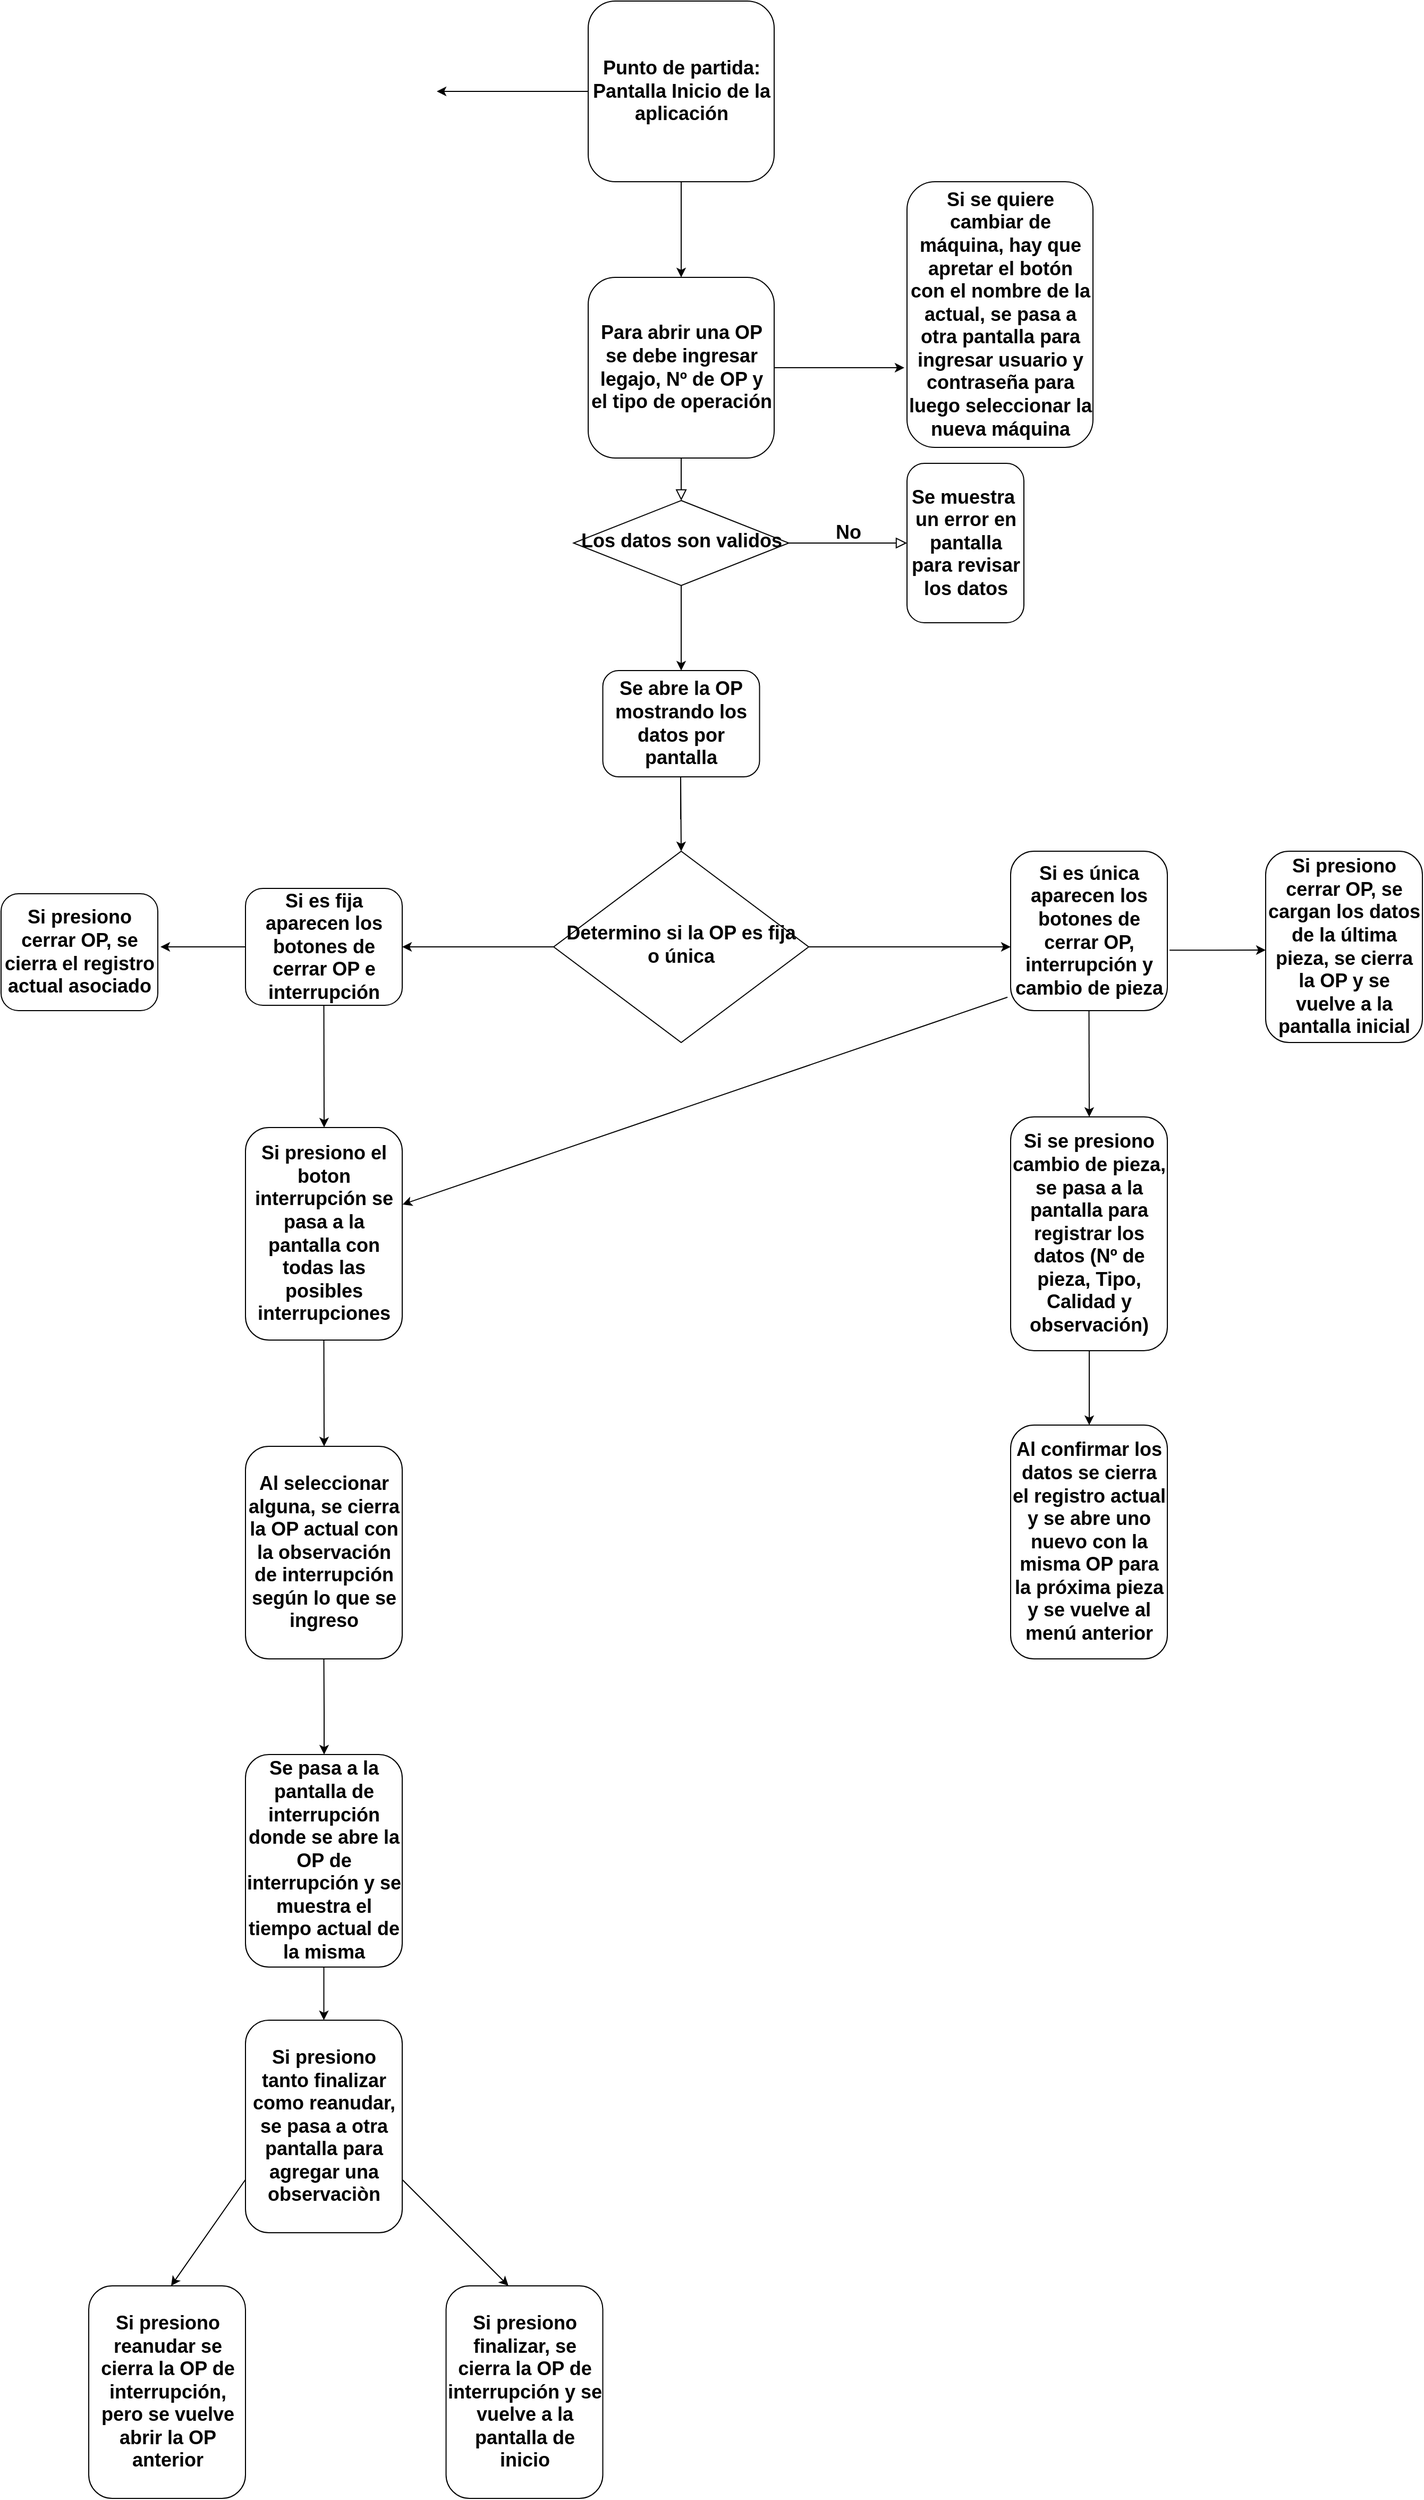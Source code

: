 <mxfile version="15.7.3" type="github">
  <diagram id="C5RBs43oDa-KdzZeNtuy" name="Page-1">
    <mxGraphModel dx="1021" dy="1736" grid="1" gridSize="10" guides="1" tooltips="1" connect="1" arrows="1" fold="1" page="1" pageScale="1" pageWidth="827" pageHeight="1169" math="0" shadow="0">
      <root>
        <mxCell id="WIyWlLk6GJQsqaUBKTNV-0" />
        <mxCell id="WIyWlLk6GJQsqaUBKTNV-1" parent="WIyWlLk6GJQsqaUBKTNV-0" />
        <mxCell id="WIyWlLk6GJQsqaUBKTNV-2" value="" style="rounded=0;html=1;jettySize=auto;orthogonalLoop=1;fontSize=11;endArrow=block;endFill=0;endSize=8;strokeWidth=1;shadow=0;labelBackgroundColor=none;edgeStyle=orthogonalEdgeStyle;" parent="WIyWlLk6GJQsqaUBKTNV-1" source="WIyWlLk6GJQsqaUBKTNV-3" target="WIyWlLk6GJQsqaUBKTNV-6" edge="1">
          <mxGeometry relative="1" as="geometry" />
        </mxCell>
        <mxCell id="WIyWlLk6GJQsqaUBKTNV-3" value="Para abrir una OP&lt;br style=&quot;font-size: 18px&quot;&gt;se debe ingresar legajo, Nº de OP y el tipo de operación" style="rounded=1;whiteSpace=wrap;html=1;fontSize=18;glass=0;strokeWidth=1;shadow=0;fontStyle=1" parent="WIyWlLk6GJQsqaUBKTNV-1" vertex="1">
          <mxGeometry x="612.5" y="-530" width="175" height="170" as="geometry" />
        </mxCell>
        <mxCell id="WIyWlLk6GJQsqaUBKTNV-5" value="No" style="edgeStyle=orthogonalEdgeStyle;rounded=0;html=1;jettySize=auto;orthogonalLoop=1;fontSize=18;endArrow=block;endFill=0;endSize=8;strokeWidth=1;shadow=0;labelBackgroundColor=none;fontStyle=1" parent="WIyWlLk6GJQsqaUBKTNV-1" source="WIyWlLk6GJQsqaUBKTNV-6" target="WIyWlLk6GJQsqaUBKTNV-7" edge="1">
          <mxGeometry y="10" relative="1" as="geometry">
            <mxPoint as="offset" />
          </mxGeometry>
        </mxCell>
        <mxCell id="JvSJvUOATyo0fjj9ybYs-0" style="edgeStyle=orthogonalEdgeStyle;rounded=0;orthogonalLoop=1;jettySize=auto;html=1;exitX=0.5;exitY=1;exitDx=0;exitDy=0;entryX=0.5;entryY=0;entryDx=0;entryDy=0;" parent="WIyWlLk6GJQsqaUBKTNV-1" source="WIyWlLk6GJQsqaUBKTNV-6" target="JvSJvUOATyo0fjj9ybYs-1" edge="1">
          <mxGeometry relative="1" as="geometry">
            <mxPoint x="782.5" y="-210" as="targetPoint" />
            <Array as="points" />
          </mxGeometry>
        </mxCell>
        <mxCell id="WIyWlLk6GJQsqaUBKTNV-6" value="Los datos son validos" style="rhombus;whiteSpace=wrap;html=1;shadow=0;fontFamily=Helvetica;fontSize=18;align=center;strokeWidth=1;spacing=6;spacingTop=-4;fontStyle=1" parent="WIyWlLk6GJQsqaUBKTNV-1" vertex="1">
          <mxGeometry x="598.75" y="-320" width="202.5" height="80" as="geometry" />
        </mxCell>
        <mxCell id="WIyWlLk6GJQsqaUBKTNV-7" value="Se muestra&amp;nbsp; un error en pantalla para revisar los datos" style="rounded=1;whiteSpace=wrap;html=1;fontSize=18;glass=0;strokeWidth=1;shadow=0;fontStyle=1" parent="WIyWlLk6GJQsqaUBKTNV-1" vertex="1">
          <mxGeometry x="912.5" y="-355" width="110" height="150" as="geometry" />
        </mxCell>
        <mxCell id="JvSJvUOATyo0fjj9ybYs-1" value="Se abre la OP mostrando los datos por pantalla" style="rounded=1;whiteSpace=wrap;html=1;fontSize=18;glass=0;strokeWidth=1;shadow=0;fontStyle=1" parent="WIyWlLk6GJQsqaUBKTNV-1" vertex="1">
          <mxGeometry x="626.25" y="-160" width="147.5" height="100" as="geometry" />
        </mxCell>
        <mxCell id="JvSJvUOATyo0fjj9ybYs-3" style="edgeStyle=orthogonalEdgeStyle;rounded=0;orthogonalLoop=1;jettySize=auto;html=1;exitX=0.5;exitY=1;exitDx=0;exitDy=0;" parent="WIyWlLk6GJQsqaUBKTNV-1" edge="1">
          <mxGeometry relative="1" as="geometry">
            <mxPoint x="700" y="10" as="targetPoint" />
            <mxPoint x="699.5" y="-20" as="sourcePoint" />
            <Array as="points">
              <mxPoint x="699.5" y="-60" />
              <mxPoint x="699.5" y="-60" />
            </Array>
          </mxGeometry>
        </mxCell>
        <mxCell id="JvSJvUOATyo0fjj9ybYs-4" value="Determino si la OP es fija o única" style="rhombus;whiteSpace=wrap;html=1;shadow=0;fontFamily=Helvetica;fontSize=18;align=center;strokeWidth=1;spacing=6;spacingTop=-4;fontStyle=1" parent="WIyWlLk6GJQsqaUBKTNV-1" vertex="1">
          <mxGeometry x="580" y="10" width="240" height="180" as="geometry" />
        </mxCell>
        <mxCell id="JvSJvUOATyo0fjj9ybYs-9" value="Si es única aparecen los botones de cerrar OP, interrupción y cambio de pieza" style="rounded=1;whiteSpace=wrap;html=1;fontSize=18;glass=0;strokeWidth=1;shadow=0;fontStyle=1" parent="WIyWlLk6GJQsqaUBKTNV-1" vertex="1">
          <mxGeometry x="1010.0" y="10" width="147.5" height="150" as="geometry" />
        </mxCell>
        <mxCell id="JvSJvUOATyo0fjj9ybYs-11" value="Si es fija aparecen los botones de cerrar OP e interrupción" style="rounded=1;whiteSpace=wrap;html=1;fontSize=18;glass=0;strokeWidth=1;shadow=0;fontStyle=1" parent="WIyWlLk6GJQsqaUBKTNV-1" vertex="1">
          <mxGeometry x="290" y="45" width="147.5" height="110" as="geometry" />
        </mxCell>
        <mxCell id="JvSJvUOATyo0fjj9ybYs-16" value="" style="endArrow=classic;html=1;rounded=0;fontSize=18;exitX=1;exitY=0.5;exitDx=0;exitDy=0;entryX=0;entryY=0.6;entryDx=0;entryDy=0;entryPerimeter=0;" parent="WIyWlLk6GJQsqaUBKTNV-1" source="JvSJvUOATyo0fjj9ybYs-4" target="JvSJvUOATyo0fjj9ybYs-9" edge="1">
          <mxGeometry width="50" height="50" relative="1" as="geometry">
            <mxPoint x="860" y="150" as="sourcePoint" />
            <mxPoint x="930" y="140" as="targetPoint" />
          </mxGeometry>
        </mxCell>
        <mxCell id="JvSJvUOATyo0fjj9ybYs-17" value="" style="endArrow=classic;html=1;rounded=0;fontSize=18;entryX=1;entryY=0.5;entryDx=0;entryDy=0;" parent="WIyWlLk6GJQsqaUBKTNV-1" source="JvSJvUOATyo0fjj9ybYs-4" target="JvSJvUOATyo0fjj9ybYs-11" edge="1">
          <mxGeometry width="50" height="50" relative="1" as="geometry">
            <mxPoint x="490" y="160" as="sourcePoint" />
            <mxPoint x="540" y="110" as="targetPoint" />
          </mxGeometry>
        </mxCell>
        <mxCell id="JvSJvUOATyo0fjj9ybYs-18" value="" style="endArrow=classic;html=1;rounded=0;fontSize=18;exitX=0.5;exitY=1;exitDx=0;exitDy=0;" parent="WIyWlLk6GJQsqaUBKTNV-1" source="JvSJvUOATyo0fjj9ybYs-11" edge="1">
          <mxGeometry width="50" height="50" relative="1" as="geometry">
            <mxPoint x="580" y="280" as="sourcePoint" />
            <mxPoint x="364" y="270" as="targetPoint" />
          </mxGeometry>
        </mxCell>
        <mxCell id="JvSJvUOATyo0fjj9ybYs-19" value="Si presiono el boton interrupción se pasa a la pantalla con todas las posibles interrupciones" style="rounded=1;whiteSpace=wrap;html=1;fontSize=18;glass=0;strokeWidth=1;shadow=0;fontStyle=1" parent="WIyWlLk6GJQsqaUBKTNV-1" vertex="1">
          <mxGeometry x="290" y="270" width="147.5" height="200" as="geometry" />
        </mxCell>
        <mxCell id="JvSJvUOATyo0fjj9ybYs-20" value="" style="endArrow=classic;html=1;rounded=0;fontSize=18;exitX=0.5;exitY=1;exitDx=0;exitDy=0;" parent="WIyWlLk6GJQsqaUBKTNV-1" source="JvSJvUOATyo0fjj9ybYs-19" edge="1">
          <mxGeometry width="50" height="50" relative="1" as="geometry">
            <mxPoint x="460" y="410" as="sourcePoint" />
            <mxPoint x="364" y="570" as="targetPoint" />
            <Array as="points" />
          </mxGeometry>
        </mxCell>
        <mxCell id="JvSJvUOATyo0fjj9ybYs-21" value="Al seleccionar alguna, se cierra la OP actual con la observación de interrupción según lo que se ingreso" style="rounded=1;whiteSpace=wrap;html=1;fontSize=18;glass=0;strokeWidth=1;shadow=0;fontStyle=1" parent="WIyWlLk6GJQsqaUBKTNV-1" vertex="1">
          <mxGeometry x="290" y="570" width="147.5" height="200" as="geometry" />
        </mxCell>
        <mxCell id="JvSJvUOATyo0fjj9ybYs-22" value="" style="endArrow=classic;html=1;rounded=0;fontSize=18;exitX=0.5;exitY=1;exitDx=0;exitDy=0;" parent="WIyWlLk6GJQsqaUBKTNV-1" source="JvSJvUOATyo0fjj9ybYs-21" edge="1">
          <mxGeometry width="50" height="50" relative="1" as="geometry">
            <mxPoint x="460" y="750" as="sourcePoint" />
            <mxPoint x="364" y="860" as="targetPoint" />
            <Array as="points">
              <mxPoint x="364" y="820" />
            </Array>
          </mxGeometry>
        </mxCell>
        <mxCell id="JvSJvUOATyo0fjj9ybYs-23" value="Se pasa a la pantalla de interrupción donde se abre la OP de interrupción y se muestra el tiempo actual de la misma" style="rounded=1;whiteSpace=wrap;html=1;fontSize=18;glass=0;strokeWidth=1;shadow=0;fontStyle=1" parent="WIyWlLk6GJQsqaUBKTNV-1" vertex="1">
          <mxGeometry x="290" y="860" width="147.5" height="200" as="geometry" />
        </mxCell>
        <mxCell id="JvSJvUOATyo0fjj9ybYs-25" value="" style="endArrow=classic;html=1;rounded=0;fontSize=18;" parent="WIyWlLk6GJQsqaUBKTNV-1" edge="1">
          <mxGeometry width="50" height="50" relative="1" as="geometry">
            <mxPoint x="437.5" y="1260" as="sourcePoint" />
            <mxPoint x="537.5" y="1360" as="targetPoint" />
            <Array as="points">
              <mxPoint x="507.5" y="1330" />
            </Array>
          </mxGeometry>
        </mxCell>
        <mxCell id="JvSJvUOATyo0fjj9ybYs-26" value="" style="endArrow=classic;html=1;rounded=0;fontSize=18;" parent="WIyWlLk6GJQsqaUBKTNV-1" edge="1">
          <mxGeometry width="50" height="50" relative="1" as="geometry">
            <mxPoint x="290" y="1260" as="sourcePoint" />
            <mxPoint x="220" y="1360" as="targetPoint" />
            <Array as="points" />
          </mxGeometry>
        </mxCell>
        <mxCell id="JvSJvUOATyo0fjj9ybYs-27" value="Si presiono finalizar, se cierra la OP de interrupción y se vuelve a la pantalla de inicio" style="rounded=1;whiteSpace=wrap;html=1;fontSize=18;glass=0;strokeWidth=1;shadow=0;fontStyle=1" parent="WIyWlLk6GJQsqaUBKTNV-1" vertex="1">
          <mxGeometry x="478.75" y="1360" width="147.5" height="200" as="geometry" />
        </mxCell>
        <mxCell id="JvSJvUOATyo0fjj9ybYs-28" value="Si presiono reanudar se cierra la OP de interrupción, pero se vuelve abrir la OP anterior" style="rounded=1;whiteSpace=wrap;html=1;fontSize=18;glass=0;strokeWidth=1;shadow=0;fontStyle=1" parent="WIyWlLk6GJQsqaUBKTNV-1" vertex="1">
          <mxGeometry x="142.5" y="1360" width="147.5" height="200" as="geometry" />
        </mxCell>
        <mxCell id="JvSJvUOATyo0fjj9ybYs-29" value="Si presiono tanto finalizar como reanudar, se pasa a otra pantalla para agregar una observaciòn" style="rounded=1;whiteSpace=wrap;html=1;fontSize=18;glass=0;strokeWidth=1;shadow=0;fontStyle=1" parent="WIyWlLk6GJQsqaUBKTNV-1" vertex="1">
          <mxGeometry x="290" y="1110" width="147.5" height="200" as="geometry" />
        </mxCell>
        <mxCell id="JvSJvUOATyo0fjj9ybYs-30" value="" style="endArrow=classic;html=1;rounded=0;fontSize=18;exitX=0.5;exitY=1;exitDx=0;exitDy=0;entryX=0.5;entryY=0;entryDx=0;entryDy=0;" parent="WIyWlLk6GJQsqaUBKTNV-1" source="JvSJvUOATyo0fjj9ybYs-23" target="JvSJvUOATyo0fjj9ybYs-29" edge="1">
          <mxGeometry width="50" height="50" relative="1" as="geometry">
            <mxPoint x="520" y="1110" as="sourcePoint" />
            <mxPoint x="620" y="1210" as="targetPoint" />
            <Array as="points" />
          </mxGeometry>
        </mxCell>
        <mxCell id="JvSJvUOATyo0fjj9ybYs-31" value="" style="endArrow=classic;html=1;rounded=0;fontSize=18;entryX=1.002;entryY=0.362;entryDx=0;entryDy=0;entryPerimeter=0;exitX=-0.02;exitY=0.916;exitDx=0;exitDy=0;exitPerimeter=0;" parent="WIyWlLk6GJQsqaUBKTNV-1" source="JvSJvUOATyo0fjj9ybYs-9" target="JvSJvUOATyo0fjj9ybYs-19" edge="1">
          <mxGeometry width="50" height="50" relative="1" as="geometry">
            <mxPoint x="740" y="320" as="sourcePoint" />
            <mxPoint x="790" y="270" as="targetPoint" />
          </mxGeometry>
        </mxCell>
        <mxCell id="JvSJvUOATyo0fjj9ybYs-32" value="" style="endArrow=classic;html=1;rounded=0;fontSize=18;exitX=0;exitY=0.5;exitDx=0;exitDy=0;" parent="WIyWlLk6GJQsqaUBKTNV-1" source="JvSJvUOATyo0fjj9ybYs-11" edge="1">
          <mxGeometry width="50" height="50" relative="1" as="geometry">
            <mxPoint x="180" y="110" as="sourcePoint" />
            <mxPoint x="210" y="100" as="targetPoint" />
          </mxGeometry>
        </mxCell>
        <mxCell id="JvSJvUOATyo0fjj9ybYs-33" value="Si presiono cerrar OP, se cierra el registro actual asociado" style="rounded=1;whiteSpace=wrap;html=1;fontSize=18;glass=0;strokeWidth=1;shadow=0;fontStyle=1" parent="WIyWlLk6GJQsqaUBKTNV-1" vertex="1">
          <mxGeometry x="60" y="50" width="147.5" height="110" as="geometry" />
        </mxCell>
        <mxCell id="JvSJvUOATyo0fjj9ybYs-35" value="" style="endArrow=classic;html=1;rounded=0;fontSize=18;exitX=0.5;exitY=1;exitDx=0;exitDy=0;" parent="WIyWlLk6GJQsqaUBKTNV-1" source="JvSJvUOATyo0fjj9ybYs-9" edge="1">
          <mxGeometry width="50" height="50" relative="1" as="geometry">
            <mxPoint x="1180" y="290" as="sourcePoint" />
            <mxPoint x="1084" y="260" as="targetPoint" />
          </mxGeometry>
        </mxCell>
        <mxCell id="JvSJvUOATyo0fjj9ybYs-36" value="Si se presiono cambio de pieza, se pasa a la pantalla para registrar los datos (Nº de pieza, Tipo, Calidad y observación)" style="rounded=1;whiteSpace=wrap;html=1;fontSize=18;glass=0;strokeWidth=1;shadow=0;fontStyle=1" parent="WIyWlLk6GJQsqaUBKTNV-1" vertex="1">
          <mxGeometry x="1010" y="260" width="147.5" height="220" as="geometry" />
        </mxCell>
        <mxCell id="JvSJvUOATyo0fjj9ybYs-37" value="" style="endArrow=classic;html=1;rounded=0;fontSize=18;" parent="WIyWlLk6GJQsqaUBKTNV-1" edge="1">
          <mxGeometry width="50" height="50" relative="1" as="geometry">
            <mxPoint x="1084" y="480" as="sourcePoint" />
            <mxPoint x="1084" y="550" as="targetPoint" />
            <Array as="points">
              <mxPoint x="1084" y="510" />
              <mxPoint x="1084" y="530" />
            </Array>
          </mxGeometry>
        </mxCell>
        <mxCell id="JvSJvUOATyo0fjj9ybYs-38" value="Al confirmar los datos se cierra el registro actual y se abre uno nuevo con la misma OP para la próxima pieza y se vuelve al menú anterior" style="rounded=1;whiteSpace=wrap;html=1;fontSize=18;glass=0;strokeWidth=1;shadow=0;fontStyle=1" parent="WIyWlLk6GJQsqaUBKTNV-1" vertex="1">
          <mxGeometry x="1010" y="550" width="147.5" height="220" as="geometry" />
        </mxCell>
        <mxCell id="JvSJvUOATyo0fjj9ybYs-39" value="" style="endArrow=classic;html=1;rounded=0;fontSize=18;exitX=1.014;exitY=0.621;exitDx=0;exitDy=0;exitPerimeter=0;" parent="WIyWlLk6GJQsqaUBKTNV-1" source="JvSJvUOATyo0fjj9ybYs-9" edge="1">
          <mxGeometry width="50" height="50" relative="1" as="geometry">
            <mxPoint x="1190" y="170" as="sourcePoint" />
            <mxPoint x="1250" y="103" as="targetPoint" />
          </mxGeometry>
        </mxCell>
        <mxCell id="JvSJvUOATyo0fjj9ybYs-40" value="Si presiono cerrar OP, se cargan los datos de la última pieza, se cierra la OP y se vuelve a la pantalla inicial" style="rounded=1;whiteSpace=wrap;html=1;fontSize=18;glass=0;strokeWidth=1;shadow=0;fontStyle=1" parent="WIyWlLk6GJQsqaUBKTNV-1" vertex="1">
          <mxGeometry x="1250" y="10" width="147.5" height="180" as="geometry" />
        </mxCell>
        <mxCell id="JvSJvUOATyo0fjj9ybYs-41" value="" style="endArrow=classic;html=1;rounded=0;fontSize=18;" parent="WIyWlLk6GJQsqaUBKTNV-1" source="WIyWlLk6GJQsqaUBKTNV-3" edge="1">
          <mxGeometry width="50" height="50" relative="1" as="geometry">
            <mxPoint x="570" y="-360" as="sourcePoint" />
            <mxPoint x="910" y="-445" as="targetPoint" />
            <Array as="points">
              <mxPoint x="910" y="-445" />
            </Array>
          </mxGeometry>
        </mxCell>
        <mxCell id="JvSJvUOATyo0fjj9ybYs-42" value="Si se quiere cambiar de máquina, hay que apretar el botón con el nombre de la actual, se pasa a otra pantalla para ingresar usuario y contraseña para luego seleccionar la nueva máquina" style="rounded=1;whiteSpace=wrap;html=1;fontSize=18;glass=0;strokeWidth=1;shadow=0;fontStyle=1" parent="WIyWlLk6GJQsqaUBKTNV-1" vertex="1">
          <mxGeometry x="912.5" y="-620" width="175" height="250" as="geometry" />
        </mxCell>
        <mxCell id="HYYa3hcysCOjEyR11MOB-0" value="" style="endArrow=classic;html=1;rounded=0;exitX=0;exitY=0.5;exitDx=0;exitDy=0;" edge="1" parent="WIyWlLk6GJQsqaUBKTNV-1" source="HYYa3hcysCOjEyR11MOB-1">
          <mxGeometry width="50" height="50" relative="1" as="geometry">
            <mxPoint x="630" y="-360" as="sourcePoint" />
            <mxPoint x="470" y="-705" as="targetPoint" />
            <Array as="points" />
          </mxGeometry>
        </mxCell>
        <mxCell id="HYYa3hcysCOjEyR11MOB-1" value="Punto de partida:&lt;br&gt;Pantalla Inicio de la aplicación" style="rounded=1;whiteSpace=wrap;html=1;fontSize=18;glass=0;strokeWidth=1;shadow=0;fontStyle=1" vertex="1" parent="WIyWlLk6GJQsqaUBKTNV-1">
          <mxGeometry x="612.5" y="-790" width="175" height="170" as="geometry" />
        </mxCell>
        <mxCell id="HYYa3hcysCOjEyR11MOB-2" value="" style="endArrow=classic;html=1;rounded=0;entryX=0.5;entryY=0;entryDx=0;entryDy=0;exitX=0.5;exitY=1;exitDx=0;exitDy=0;" edge="1" parent="WIyWlLk6GJQsqaUBKTNV-1" source="HYYa3hcysCOjEyR11MOB-1" target="WIyWlLk6GJQsqaUBKTNV-3">
          <mxGeometry width="50" height="50" relative="1" as="geometry">
            <mxPoint x="680" y="-610" as="sourcePoint" />
            <mxPoint x="730" y="-660" as="targetPoint" />
          </mxGeometry>
        </mxCell>
      </root>
    </mxGraphModel>
  </diagram>
</mxfile>

